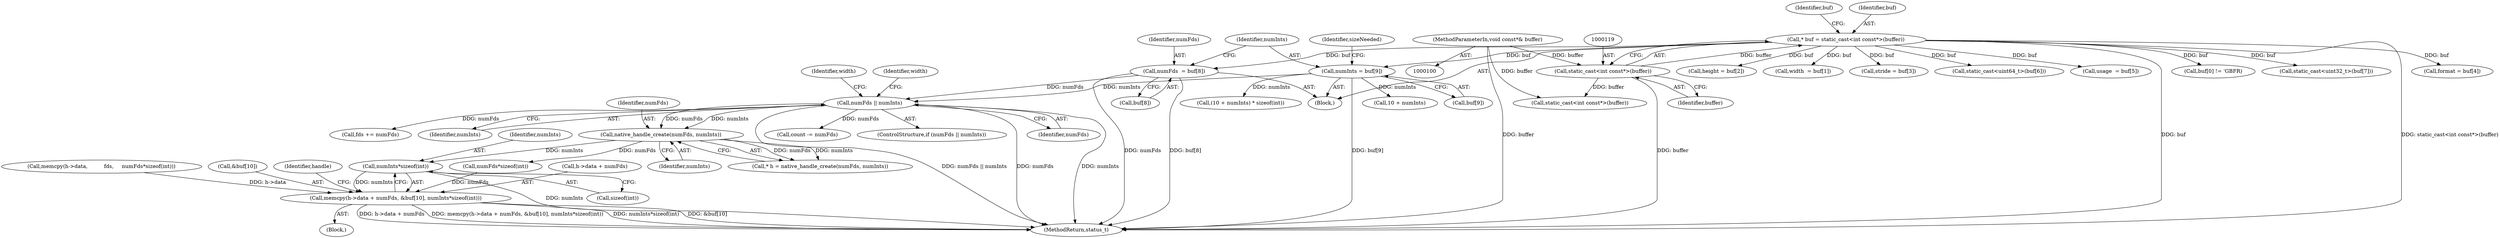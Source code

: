 digraph "0_Android_38803268570f90e97452cd9a30ac831661829091@API" {
"1000225" [label="(Call,numInts*sizeof(int))"];
"1000203" [label="(Call,native_handle_create(numFds, numInts))"];
"1000171" [label="(Call,numFds || numInts)"];
"1000130" [label="(Call,numFds  = buf[8])"];
"1000116" [label="(Call,* buf = static_cast<int const*>(buffer))"];
"1000118" [label="(Call,static_cast<int const*>(buffer))"];
"1000101" [label="(MethodParameterIn,void const*& buffer)"];
"1000136" [label="(Call,numInts = buf[9])"];
"1000215" [label="(Call,memcpy(h->data + numFds, &buf[10], numInts*sizeof(int)))"];
"1000136" [label="(Call,numInts = buf[9])"];
"1000203" [label="(Call,native_handle_create(numFds, numInts))"];
"1000312" [label="(Call,fds += numFds)"];
"1000174" [label="(Block,)"];
"1000120" [label="(Identifier,buffer)"];
"1000176" [label="(Identifier,width)"];
"1000173" [label="(Identifier,numInts)"];
"1000205" [label="(Identifier,numInts)"];
"1000190" [label="(Call,format = buf[4])"];
"1000105" [label="(Block,)"];
"1000216" [label="(Call,h->data + numFds)"];
"1000145" [label="(Call,10 + numInts)"];
"1000206" [label="(Call,memcpy(h->data,          fds,     numFds*sizeof(int)))"];
"1000130" [label="(Call,numFds  = buf[8])"];
"1000137" [label="(Identifier,numInts)"];
"1000180" [label="(Call,height = buf[2])"];
"1000225" [label="(Call,numInts*sizeof(int))"];
"1000204" [label="(Identifier,numFds)"];
"1000175" [label="(Call,width  = buf[1])"];
"1000138" [label="(Call,buf[9])"];
"1000143" [label="(Identifier,sizeNeeded)"];
"1000235" [label="(Identifier,width)"];
"1000116" [label="(Call,* buf = static_cast<int const*>(buffer))"];
"1000185" [label="(Call,stride = buf[3])"];
"1000172" [label="(Identifier,numFds)"];
"1000131" [label="(Identifier,numFds)"];
"1000101" [label="(MethodParameterIn,void const*& buffer)"];
"1000215" [label="(Call,memcpy(h->data + numFds, &buf[10], numInts*sizeof(int)))"];
"1000132" [label="(Call,buf[8])"];
"1000305" [label="(Call,static_cast<int const*>(buffer))"];
"1000251" [label="(Call,static_cast<uint64_t>(buf[6]))"];
"1000201" [label="(Call,* h = native_handle_create(numFds, numInts))"];
"1000315" [label="(Call,count -= numFds)"];
"1000221" [label="(Call,&buf[10])"];
"1000144" [label="(Call,(10 + numInts) * sizeof(int))"];
"1000227" [label="(Call,sizeof(int))"];
"1000170" [label="(ControlStructure,if (numFds || numInts))"];
"1000195" [label="(Call,usage  = buf[5])"];
"1000124" [label="(Identifier,buf)"];
"1000230" [label="(Identifier,handle)"];
"1000117" [label="(Identifier,buf)"];
"1000211" [label="(Call,numFds*sizeof(int))"];
"1000122" [label="(Call,buf[0] != 'GBFR)"];
"1000320" [label="(MethodReturn,status_t)"];
"1000259" [label="(Call,static_cast<uint32_t>(buf[7]))"];
"1000226" [label="(Identifier,numInts)"];
"1000171" [label="(Call,numFds || numInts)"];
"1000118" [label="(Call,static_cast<int const*>(buffer))"];
"1000225" -> "1000215"  [label="AST: "];
"1000225" -> "1000227"  [label="CFG: "];
"1000226" -> "1000225"  [label="AST: "];
"1000227" -> "1000225"  [label="AST: "];
"1000215" -> "1000225"  [label="CFG: "];
"1000225" -> "1000320"  [label="DDG: numInts"];
"1000225" -> "1000215"  [label="DDG: numInts"];
"1000203" -> "1000225"  [label="DDG: numInts"];
"1000203" -> "1000201"  [label="AST: "];
"1000203" -> "1000205"  [label="CFG: "];
"1000204" -> "1000203"  [label="AST: "];
"1000205" -> "1000203"  [label="AST: "];
"1000201" -> "1000203"  [label="CFG: "];
"1000203" -> "1000201"  [label="DDG: numFds"];
"1000203" -> "1000201"  [label="DDG: numInts"];
"1000171" -> "1000203"  [label="DDG: numFds"];
"1000171" -> "1000203"  [label="DDG: numInts"];
"1000203" -> "1000211"  [label="DDG: numFds"];
"1000171" -> "1000170"  [label="AST: "];
"1000171" -> "1000172"  [label="CFG: "];
"1000171" -> "1000173"  [label="CFG: "];
"1000172" -> "1000171"  [label="AST: "];
"1000173" -> "1000171"  [label="AST: "];
"1000176" -> "1000171"  [label="CFG: "];
"1000235" -> "1000171"  [label="CFG: "];
"1000171" -> "1000320"  [label="DDG: numFds"];
"1000171" -> "1000320"  [label="DDG: numInts"];
"1000171" -> "1000320"  [label="DDG: numFds || numInts"];
"1000130" -> "1000171"  [label="DDG: numFds"];
"1000136" -> "1000171"  [label="DDG: numInts"];
"1000171" -> "1000312"  [label="DDG: numFds"];
"1000171" -> "1000315"  [label="DDG: numFds"];
"1000130" -> "1000105"  [label="AST: "];
"1000130" -> "1000132"  [label="CFG: "];
"1000131" -> "1000130"  [label="AST: "];
"1000132" -> "1000130"  [label="AST: "];
"1000137" -> "1000130"  [label="CFG: "];
"1000130" -> "1000320"  [label="DDG: buf[8]"];
"1000130" -> "1000320"  [label="DDG: numFds"];
"1000116" -> "1000130"  [label="DDG: buf"];
"1000116" -> "1000105"  [label="AST: "];
"1000116" -> "1000118"  [label="CFG: "];
"1000117" -> "1000116"  [label="AST: "];
"1000118" -> "1000116"  [label="AST: "];
"1000124" -> "1000116"  [label="CFG: "];
"1000116" -> "1000320"  [label="DDG: buf"];
"1000116" -> "1000320"  [label="DDG: static_cast<int const*>(buffer)"];
"1000118" -> "1000116"  [label="DDG: buffer"];
"1000116" -> "1000122"  [label="DDG: buf"];
"1000116" -> "1000136"  [label="DDG: buf"];
"1000116" -> "1000175"  [label="DDG: buf"];
"1000116" -> "1000180"  [label="DDG: buf"];
"1000116" -> "1000185"  [label="DDG: buf"];
"1000116" -> "1000190"  [label="DDG: buf"];
"1000116" -> "1000195"  [label="DDG: buf"];
"1000116" -> "1000251"  [label="DDG: buf"];
"1000116" -> "1000259"  [label="DDG: buf"];
"1000118" -> "1000120"  [label="CFG: "];
"1000119" -> "1000118"  [label="AST: "];
"1000120" -> "1000118"  [label="AST: "];
"1000118" -> "1000320"  [label="DDG: buffer"];
"1000101" -> "1000118"  [label="DDG: buffer"];
"1000118" -> "1000305"  [label="DDG: buffer"];
"1000101" -> "1000100"  [label="AST: "];
"1000101" -> "1000320"  [label="DDG: buffer"];
"1000101" -> "1000305"  [label="DDG: buffer"];
"1000136" -> "1000105"  [label="AST: "];
"1000136" -> "1000138"  [label="CFG: "];
"1000137" -> "1000136"  [label="AST: "];
"1000138" -> "1000136"  [label="AST: "];
"1000143" -> "1000136"  [label="CFG: "];
"1000136" -> "1000320"  [label="DDG: buf[9]"];
"1000136" -> "1000144"  [label="DDG: numInts"];
"1000136" -> "1000145"  [label="DDG: numInts"];
"1000215" -> "1000174"  [label="AST: "];
"1000216" -> "1000215"  [label="AST: "];
"1000221" -> "1000215"  [label="AST: "];
"1000230" -> "1000215"  [label="CFG: "];
"1000215" -> "1000320"  [label="DDG: numInts*sizeof(int)"];
"1000215" -> "1000320"  [label="DDG: &buf[10]"];
"1000215" -> "1000320"  [label="DDG: h->data + numFds"];
"1000215" -> "1000320"  [label="DDG: memcpy(h->data + numFds, &buf[10], numInts*sizeof(int))"];
"1000206" -> "1000215"  [label="DDG: h->data"];
"1000211" -> "1000215"  [label="DDG: numFds"];
}
